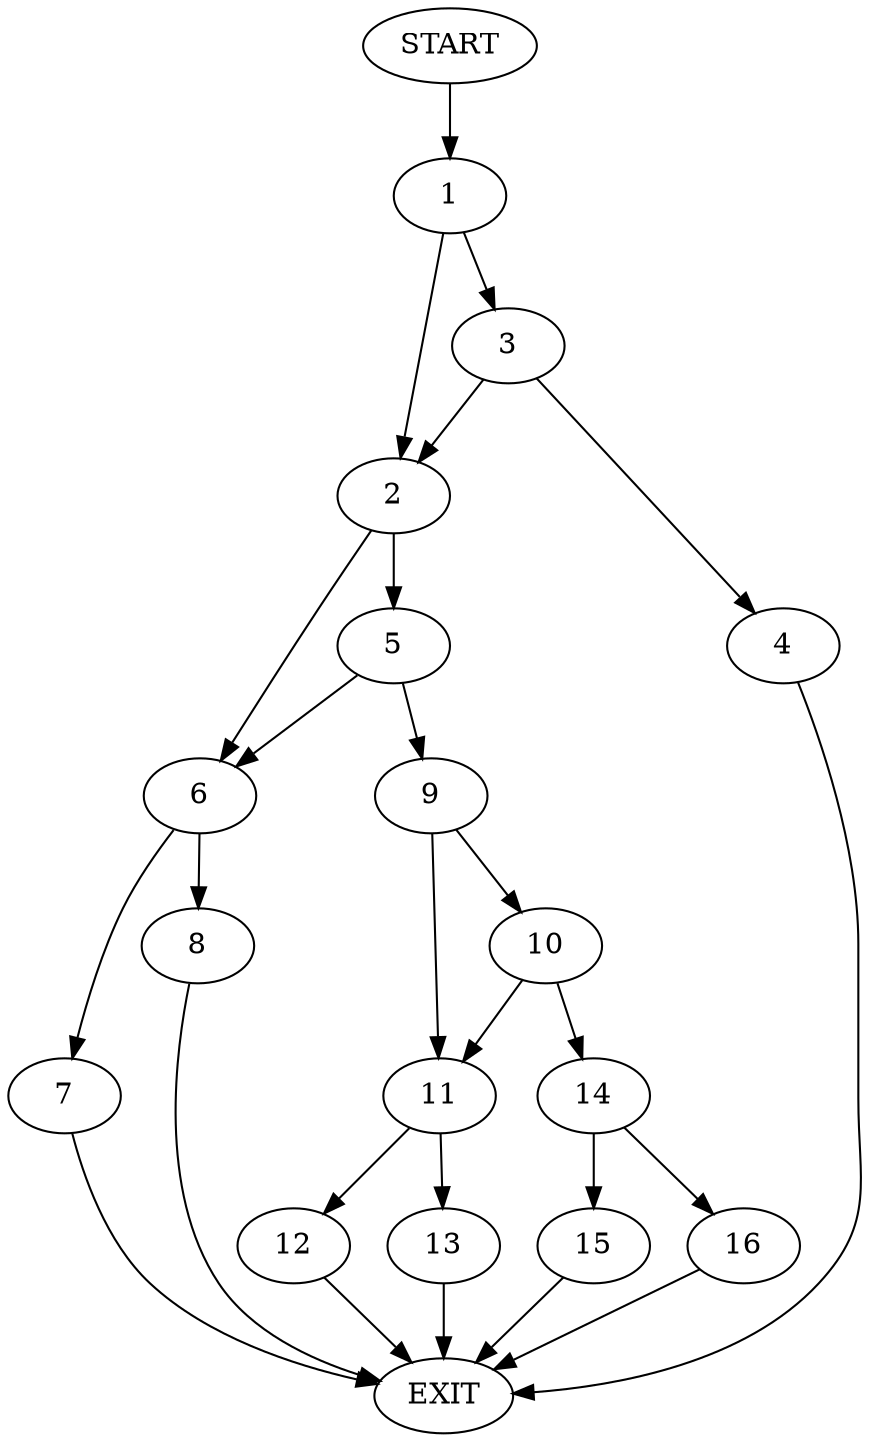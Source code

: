 digraph {
0 [label="START"]
17 [label="EXIT"]
0 -> 1
1 -> 2
1 -> 3
3 -> 4
3 -> 2
2 -> 5
2 -> 6
4 -> 17
6 -> 7
6 -> 8
5 -> 6
5 -> 9
9 -> 10
9 -> 11
7 -> 17
8 -> 17
11 -> 12
11 -> 13
10 -> 11
10 -> 14
14 -> 15
14 -> 16
13 -> 17
12 -> 17
15 -> 17
16 -> 17
}

